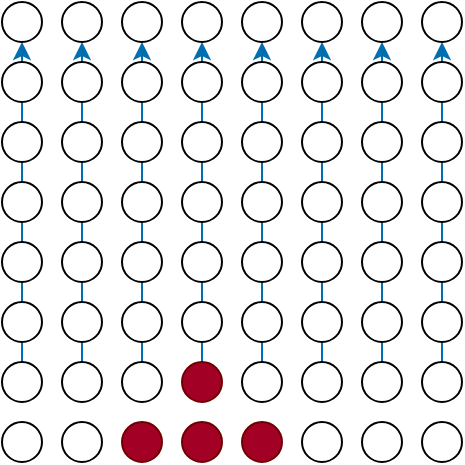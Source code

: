 <mxfile version="21.3.6" type="device">
  <diagram name="Página-1" id="A2tInzfGKNGtBLCJ4CH3">
    <mxGraphModel dx="388" dy="209" grid="1" gridSize="10" guides="1" tooltips="1" connect="1" arrows="1" fold="1" page="1" pageScale="1" pageWidth="827" pageHeight="1169" math="0" shadow="0">
      <root>
        <mxCell id="0" />
        <mxCell id="1" parent="0" />
        <mxCell id="CuuMhLuTAZU-JGKCB6XP-1" value="" style="ellipse;whiteSpace=wrap;html=1;aspect=fixed;" vertex="1" parent="1">
          <mxGeometry x="250" y="450" width="20" height="20" as="geometry" />
        </mxCell>
        <mxCell id="CuuMhLuTAZU-JGKCB6XP-2" value="" style="ellipse;whiteSpace=wrap;html=1;aspect=fixed;" vertex="1" parent="1">
          <mxGeometry x="280" y="450" width="20" height="20" as="geometry" />
        </mxCell>
        <mxCell id="CuuMhLuTAZU-JGKCB6XP-4" value="" style="ellipse;whiteSpace=wrap;html=1;aspect=fixed;fillColor=#a20025;fontColor=#ffffff;strokeColor=#6F0000;" vertex="1" parent="1">
          <mxGeometry x="310" y="450" width="20" height="20" as="geometry" />
        </mxCell>
        <mxCell id="CuuMhLuTAZU-JGKCB6XP-5" value="" style="ellipse;whiteSpace=wrap;html=1;aspect=fixed;fillColor=#a20025;fontColor=#ffffff;strokeColor=#6F0000;" vertex="1" parent="1">
          <mxGeometry x="340" y="450" width="20" height="20" as="geometry" />
        </mxCell>
        <mxCell id="CuuMhLuTAZU-JGKCB6XP-6" value="" style="ellipse;whiteSpace=wrap;html=1;aspect=fixed;fillColor=#a20025;fontColor=#ffffff;strokeColor=#6F0000;" vertex="1" parent="1">
          <mxGeometry x="370" y="450" width="20" height="20" as="geometry" />
        </mxCell>
        <mxCell id="CuuMhLuTAZU-JGKCB6XP-7" value="" style="ellipse;whiteSpace=wrap;html=1;aspect=fixed;" vertex="1" parent="1">
          <mxGeometry x="400" y="450" width="20" height="20" as="geometry" />
        </mxCell>
        <mxCell id="CuuMhLuTAZU-JGKCB6XP-8" value="" style="ellipse;whiteSpace=wrap;html=1;aspect=fixed;" vertex="1" parent="1">
          <mxGeometry x="430" y="450" width="20" height="20" as="geometry" />
        </mxCell>
        <mxCell id="CuuMhLuTAZU-JGKCB6XP-9" value="" style="ellipse;whiteSpace=wrap;html=1;aspect=fixed;" vertex="1" parent="1">
          <mxGeometry x="460" y="450" width="20" height="20" as="geometry" />
        </mxCell>
        <mxCell id="CuuMhLuTAZU-JGKCB6XP-103" style="edgeStyle=orthogonalEdgeStyle;rounded=0;orthogonalLoop=1;jettySize=auto;html=1;entryX=0.5;entryY=1;entryDx=0;entryDy=0;fillColor=#1ba1e2;strokeColor=#006EAF;" edge="1" parent="1" source="CuuMhLuTAZU-JGKCB6XP-10" target="CuuMhLuTAZU-JGKCB6XP-90">
          <mxGeometry relative="1" as="geometry" />
        </mxCell>
        <mxCell id="CuuMhLuTAZU-JGKCB6XP-10" value="" style="ellipse;whiteSpace=wrap;html=1;aspect=fixed;" vertex="1" parent="1">
          <mxGeometry x="250" y="420" width="20" height="20" as="geometry" />
        </mxCell>
        <mxCell id="CuuMhLuTAZU-JGKCB6XP-104" style="edgeStyle=orthogonalEdgeStyle;rounded=0;orthogonalLoop=1;jettySize=auto;html=1;entryX=0.5;entryY=1;entryDx=0;entryDy=0;fillColor=#1ba1e2;strokeColor=#006EAF;" edge="1" parent="1" source="CuuMhLuTAZU-JGKCB6XP-11" target="CuuMhLuTAZU-JGKCB6XP-91">
          <mxGeometry relative="1" as="geometry" />
        </mxCell>
        <mxCell id="CuuMhLuTAZU-JGKCB6XP-11" value="" style="ellipse;whiteSpace=wrap;html=1;aspect=fixed;" vertex="1" parent="1">
          <mxGeometry x="280" y="420" width="20" height="20" as="geometry" />
        </mxCell>
        <mxCell id="CuuMhLuTAZU-JGKCB6XP-105" style="edgeStyle=orthogonalEdgeStyle;rounded=0;orthogonalLoop=1;jettySize=auto;html=1;entryX=0.5;entryY=1;entryDx=0;entryDy=0;fillColor=#1ba1e2;strokeColor=#006EAF;" edge="1" parent="1" source="CuuMhLuTAZU-JGKCB6XP-12" target="CuuMhLuTAZU-JGKCB6XP-92">
          <mxGeometry relative="1" as="geometry" />
        </mxCell>
        <mxCell id="CuuMhLuTAZU-JGKCB6XP-12" value="" style="ellipse;whiteSpace=wrap;html=1;aspect=fixed;" vertex="1" parent="1">
          <mxGeometry x="310" y="420" width="20" height="20" as="geometry" />
        </mxCell>
        <mxCell id="CuuMhLuTAZU-JGKCB6XP-107" style="edgeStyle=orthogonalEdgeStyle;rounded=0;orthogonalLoop=1;jettySize=auto;html=1;entryX=0.5;entryY=1;entryDx=0;entryDy=0;fillColor=#1ba1e2;strokeColor=#006EAF;" edge="1" parent="1" source="CuuMhLuTAZU-JGKCB6XP-13" target="CuuMhLuTAZU-JGKCB6XP-93">
          <mxGeometry relative="1" as="geometry" />
        </mxCell>
        <mxCell id="CuuMhLuTAZU-JGKCB6XP-13" value="" style="ellipse;whiteSpace=wrap;html=1;aspect=fixed;fillColor=#a20025;fontColor=#ffffff;strokeColor=#6F0000;" vertex="1" parent="1">
          <mxGeometry x="340" y="420" width="20" height="20" as="geometry" />
        </mxCell>
        <mxCell id="CuuMhLuTAZU-JGKCB6XP-110" style="edgeStyle=orthogonalEdgeStyle;rounded=0;orthogonalLoop=1;jettySize=auto;html=1;entryX=0.5;entryY=1;entryDx=0;entryDy=0;fillColor=#1ba1e2;strokeColor=#006EAF;" edge="1" parent="1" source="CuuMhLuTAZU-JGKCB6XP-14" target="CuuMhLuTAZU-JGKCB6XP-94">
          <mxGeometry relative="1" as="geometry" />
        </mxCell>
        <mxCell id="CuuMhLuTAZU-JGKCB6XP-14" value="" style="ellipse;whiteSpace=wrap;html=1;aspect=fixed;" vertex="1" parent="1">
          <mxGeometry x="370" y="420" width="20" height="20" as="geometry" />
        </mxCell>
        <mxCell id="CuuMhLuTAZU-JGKCB6XP-111" style="edgeStyle=orthogonalEdgeStyle;rounded=0;orthogonalLoop=1;jettySize=auto;html=1;entryX=0.5;entryY=1;entryDx=0;entryDy=0;fillColor=#1ba1e2;strokeColor=#006EAF;" edge="1" parent="1" source="CuuMhLuTAZU-JGKCB6XP-15" target="CuuMhLuTAZU-JGKCB6XP-95">
          <mxGeometry relative="1" as="geometry" />
        </mxCell>
        <mxCell id="CuuMhLuTAZU-JGKCB6XP-15" value="" style="ellipse;whiteSpace=wrap;html=1;aspect=fixed;" vertex="1" parent="1">
          <mxGeometry x="400" y="420" width="20" height="20" as="geometry" />
        </mxCell>
        <mxCell id="CuuMhLuTAZU-JGKCB6XP-112" style="edgeStyle=orthogonalEdgeStyle;rounded=0;orthogonalLoop=1;jettySize=auto;html=1;entryX=0.5;entryY=1;entryDx=0;entryDy=0;fillColor=#1ba1e2;strokeColor=#006EAF;" edge="1" parent="1" source="CuuMhLuTAZU-JGKCB6XP-16" target="CuuMhLuTAZU-JGKCB6XP-96">
          <mxGeometry relative="1" as="geometry" />
        </mxCell>
        <mxCell id="CuuMhLuTAZU-JGKCB6XP-16" value="" style="ellipse;whiteSpace=wrap;html=1;aspect=fixed;" vertex="1" parent="1">
          <mxGeometry x="430" y="420" width="20" height="20" as="geometry" />
        </mxCell>
        <mxCell id="CuuMhLuTAZU-JGKCB6XP-118" style="edgeStyle=orthogonalEdgeStyle;rounded=0;orthogonalLoop=1;jettySize=auto;html=1;entryX=0.5;entryY=1;entryDx=0;entryDy=0;fillColor=#1ba1e2;strokeColor=#006EAF;" edge="1" parent="1" source="CuuMhLuTAZU-JGKCB6XP-17" target="CuuMhLuTAZU-JGKCB6XP-97">
          <mxGeometry relative="1" as="geometry" />
        </mxCell>
        <mxCell id="CuuMhLuTAZU-JGKCB6XP-17" value="" style="ellipse;whiteSpace=wrap;html=1;aspect=fixed;" vertex="1" parent="1">
          <mxGeometry x="460" y="420" width="20" height="20" as="geometry" />
        </mxCell>
        <mxCell id="CuuMhLuTAZU-JGKCB6XP-18" value="" style="ellipse;whiteSpace=wrap;html=1;aspect=fixed;" vertex="1" parent="1">
          <mxGeometry x="250" y="390" width="20" height="20" as="geometry" />
        </mxCell>
        <mxCell id="CuuMhLuTAZU-JGKCB6XP-19" value="" style="ellipse;whiteSpace=wrap;html=1;aspect=fixed;" vertex="1" parent="1">
          <mxGeometry x="280" y="390" width="20" height="20" as="geometry" />
        </mxCell>
        <mxCell id="CuuMhLuTAZU-JGKCB6XP-20" value="" style="ellipse;whiteSpace=wrap;html=1;aspect=fixed;" vertex="1" parent="1">
          <mxGeometry x="310" y="390" width="20" height="20" as="geometry" />
        </mxCell>
        <mxCell id="CuuMhLuTAZU-JGKCB6XP-21" value="" style="ellipse;whiteSpace=wrap;html=1;aspect=fixed;" vertex="1" parent="1">
          <mxGeometry x="340" y="390" width="20" height="20" as="geometry" />
        </mxCell>
        <mxCell id="CuuMhLuTAZU-JGKCB6XP-22" value="" style="ellipse;whiteSpace=wrap;html=1;aspect=fixed;" vertex="1" parent="1">
          <mxGeometry x="370" y="390" width="20" height="20" as="geometry" />
        </mxCell>
        <mxCell id="CuuMhLuTAZU-JGKCB6XP-23" value="" style="ellipse;whiteSpace=wrap;html=1;aspect=fixed;strokeColor=default;" vertex="1" parent="1">
          <mxGeometry x="400" y="390" width="20" height="20" as="geometry" />
        </mxCell>
        <mxCell id="CuuMhLuTAZU-JGKCB6XP-24" value="" style="ellipse;whiteSpace=wrap;html=1;aspect=fixed;" vertex="1" parent="1">
          <mxGeometry x="430" y="390" width="20" height="20" as="geometry" />
        </mxCell>
        <mxCell id="CuuMhLuTAZU-JGKCB6XP-25" value="" style="ellipse;whiteSpace=wrap;html=1;aspect=fixed;" vertex="1" parent="1">
          <mxGeometry x="460" y="390" width="20" height="20" as="geometry" />
        </mxCell>
        <mxCell id="CuuMhLuTAZU-JGKCB6XP-26" value="" style="ellipse;whiteSpace=wrap;html=1;aspect=fixed;" vertex="1" parent="1">
          <mxGeometry x="250" y="360" width="20" height="20" as="geometry" />
        </mxCell>
        <mxCell id="CuuMhLuTAZU-JGKCB6XP-27" value="" style="ellipse;whiteSpace=wrap;html=1;aspect=fixed;" vertex="1" parent="1">
          <mxGeometry x="280" y="360" width="20" height="20" as="geometry" />
        </mxCell>
        <mxCell id="CuuMhLuTAZU-JGKCB6XP-28" value="" style="ellipse;whiteSpace=wrap;html=1;aspect=fixed;" vertex="1" parent="1">
          <mxGeometry x="310" y="360" width="20" height="20" as="geometry" />
        </mxCell>
        <mxCell id="CuuMhLuTAZU-JGKCB6XP-29" value="" style="ellipse;whiteSpace=wrap;html=1;aspect=fixed;" vertex="1" parent="1">
          <mxGeometry x="340" y="360" width="20" height="20" as="geometry" />
        </mxCell>
        <mxCell id="CuuMhLuTAZU-JGKCB6XP-30" value="" style="ellipse;whiteSpace=wrap;html=1;aspect=fixed;" vertex="1" parent="1">
          <mxGeometry x="370" y="360" width="20" height="20" as="geometry" />
        </mxCell>
        <mxCell id="CuuMhLuTAZU-JGKCB6XP-31" value="" style="ellipse;whiteSpace=wrap;html=1;aspect=fixed;" vertex="1" parent="1">
          <mxGeometry x="400" y="360" width="20" height="20" as="geometry" />
        </mxCell>
        <mxCell id="CuuMhLuTAZU-JGKCB6XP-32" value="" style="ellipse;whiteSpace=wrap;html=1;aspect=fixed;" vertex="1" parent="1">
          <mxGeometry x="430" y="360" width="20" height="20" as="geometry" />
        </mxCell>
        <mxCell id="CuuMhLuTAZU-JGKCB6XP-33" value="" style="ellipse;whiteSpace=wrap;html=1;aspect=fixed;" vertex="1" parent="1">
          <mxGeometry x="460" y="360" width="20" height="20" as="geometry" />
        </mxCell>
        <mxCell id="CuuMhLuTAZU-JGKCB6XP-66" value="" style="ellipse;whiteSpace=wrap;html=1;aspect=fixed;" vertex="1" parent="1">
          <mxGeometry x="250" y="330" width="20" height="20" as="geometry" />
        </mxCell>
        <mxCell id="CuuMhLuTAZU-JGKCB6XP-67" value="" style="ellipse;whiteSpace=wrap;html=1;aspect=fixed;" vertex="1" parent="1">
          <mxGeometry x="280" y="330" width="20" height="20" as="geometry" />
        </mxCell>
        <mxCell id="CuuMhLuTAZU-JGKCB6XP-68" value="" style="ellipse;whiteSpace=wrap;html=1;aspect=fixed;" vertex="1" parent="1">
          <mxGeometry x="310" y="330" width="20" height="20" as="geometry" />
        </mxCell>
        <mxCell id="CuuMhLuTAZU-JGKCB6XP-69" value="" style="ellipse;whiteSpace=wrap;html=1;aspect=fixed;" vertex="1" parent="1">
          <mxGeometry x="340" y="330" width="20" height="20" as="geometry" />
        </mxCell>
        <mxCell id="CuuMhLuTAZU-JGKCB6XP-70" value="" style="ellipse;whiteSpace=wrap;html=1;aspect=fixed;" vertex="1" parent="1">
          <mxGeometry x="370" y="330" width="20" height="20" as="geometry" />
        </mxCell>
        <mxCell id="CuuMhLuTAZU-JGKCB6XP-71" value="" style="ellipse;whiteSpace=wrap;html=1;aspect=fixed;" vertex="1" parent="1">
          <mxGeometry x="400" y="330" width="20" height="20" as="geometry" />
        </mxCell>
        <mxCell id="CuuMhLuTAZU-JGKCB6XP-72" value="" style="ellipse;whiteSpace=wrap;html=1;aspect=fixed;" vertex="1" parent="1">
          <mxGeometry x="430" y="330" width="20" height="20" as="geometry" />
        </mxCell>
        <mxCell id="CuuMhLuTAZU-JGKCB6XP-73" value="" style="ellipse;whiteSpace=wrap;html=1;aspect=fixed;" vertex="1" parent="1">
          <mxGeometry x="460" y="330" width="20" height="20" as="geometry" />
        </mxCell>
        <mxCell id="CuuMhLuTAZU-JGKCB6XP-74" value="" style="ellipse;whiteSpace=wrap;html=1;aspect=fixed;" vertex="1" parent="1">
          <mxGeometry x="250" y="300" width="20" height="20" as="geometry" />
        </mxCell>
        <mxCell id="CuuMhLuTAZU-JGKCB6XP-75" value="" style="ellipse;whiteSpace=wrap;html=1;aspect=fixed;" vertex="1" parent="1">
          <mxGeometry x="280" y="300" width="20" height="20" as="geometry" />
        </mxCell>
        <mxCell id="CuuMhLuTAZU-JGKCB6XP-76" value="" style="ellipse;whiteSpace=wrap;html=1;aspect=fixed;" vertex="1" parent="1">
          <mxGeometry x="310" y="300" width="20" height="20" as="geometry" />
        </mxCell>
        <mxCell id="CuuMhLuTAZU-JGKCB6XP-77" value="" style="ellipse;whiteSpace=wrap;html=1;aspect=fixed;" vertex="1" parent="1">
          <mxGeometry x="340" y="300" width="20" height="20" as="geometry" />
        </mxCell>
        <mxCell id="CuuMhLuTAZU-JGKCB6XP-78" value="" style="ellipse;whiteSpace=wrap;html=1;aspect=fixed;" vertex="1" parent="1">
          <mxGeometry x="370" y="300" width="20" height="20" as="geometry" />
        </mxCell>
        <mxCell id="CuuMhLuTAZU-JGKCB6XP-79" value="" style="ellipse;whiteSpace=wrap;html=1;aspect=fixed;" vertex="1" parent="1">
          <mxGeometry x="400" y="300" width="20" height="20" as="geometry" />
        </mxCell>
        <mxCell id="CuuMhLuTAZU-JGKCB6XP-80" value="" style="ellipse;whiteSpace=wrap;html=1;aspect=fixed;" vertex="1" parent="1">
          <mxGeometry x="430" y="300" width="20" height="20" as="geometry" />
        </mxCell>
        <mxCell id="CuuMhLuTAZU-JGKCB6XP-81" value="" style="ellipse;whiteSpace=wrap;html=1;aspect=fixed;" vertex="1" parent="1">
          <mxGeometry x="460" y="300" width="20" height="20" as="geometry" />
        </mxCell>
        <mxCell id="CuuMhLuTAZU-JGKCB6XP-82" value="" style="ellipse;whiteSpace=wrap;html=1;aspect=fixed;" vertex="1" parent="1">
          <mxGeometry x="250" y="270" width="20" height="20" as="geometry" />
        </mxCell>
        <mxCell id="CuuMhLuTAZU-JGKCB6XP-83" value="" style="ellipse;whiteSpace=wrap;html=1;aspect=fixed;" vertex="1" parent="1">
          <mxGeometry x="280" y="270" width="20" height="20" as="geometry" />
        </mxCell>
        <mxCell id="CuuMhLuTAZU-JGKCB6XP-84" value="" style="ellipse;whiteSpace=wrap;html=1;aspect=fixed;" vertex="1" parent="1">
          <mxGeometry x="310" y="270" width="20" height="20" as="geometry" />
        </mxCell>
        <mxCell id="CuuMhLuTAZU-JGKCB6XP-85" value="" style="ellipse;whiteSpace=wrap;html=1;aspect=fixed;" vertex="1" parent="1">
          <mxGeometry x="340" y="270" width="20" height="20" as="geometry" />
        </mxCell>
        <mxCell id="CuuMhLuTAZU-JGKCB6XP-86" value="" style="ellipse;whiteSpace=wrap;html=1;aspect=fixed;" vertex="1" parent="1">
          <mxGeometry x="370" y="270" width="20" height="20" as="geometry" />
        </mxCell>
        <mxCell id="CuuMhLuTAZU-JGKCB6XP-87" value="" style="ellipse;whiteSpace=wrap;html=1;aspect=fixed;" vertex="1" parent="1">
          <mxGeometry x="400" y="270" width="20" height="20" as="geometry" />
        </mxCell>
        <mxCell id="CuuMhLuTAZU-JGKCB6XP-88" value="" style="ellipse;whiteSpace=wrap;html=1;aspect=fixed;" vertex="1" parent="1">
          <mxGeometry x="430" y="270" width="20" height="20" as="geometry" />
        </mxCell>
        <mxCell id="CuuMhLuTAZU-JGKCB6XP-89" value="" style="ellipse;whiteSpace=wrap;html=1;aspect=fixed;" vertex="1" parent="1">
          <mxGeometry x="460" y="270" width="20" height="20" as="geometry" />
        </mxCell>
        <mxCell id="CuuMhLuTAZU-JGKCB6XP-90" value="" style="ellipse;whiteSpace=wrap;html=1;aspect=fixed;" vertex="1" parent="1">
          <mxGeometry x="250" y="240" width="20" height="20" as="geometry" />
        </mxCell>
        <mxCell id="CuuMhLuTAZU-JGKCB6XP-91" value="" style="ellipse;whiteSpace=wrap;html=1;aspect=fixed;" vertex="1" parent="1">
          <mxGeometry x="280" y="240" width="20" height="20" as="geometry" />
        </mxCell>
        <mxCell id="CuuMhLuTAZU-JGKCB6XP-92" value="" style="ellipse;whiteSpace=wrap;html=1;aspect=fixed;" vertex="1" parent="1">
          <mxGeometry x="310" y="240" width="20" height="20" as="geometry" />
        </mxCell>
        <mxCell id="CuuMhLuTAZU-JGKCB6XP-93" value="" style="ellipse;whiteSpace=wrap;html=1;aspect=fixed;" vertex="1" parent="1">
          <mxGeometry x="340" y="240" width="20" height="20" as="geometry" />
        </mxCell>
        <mxCell id="CuuMhLuTAZU-JGKCB6XP-94" value="" style="ellipse;whiteSpace=wrap;html=1;aspect=fixed;" vertex="1" parent="1">
          <mxGeometry x="370" y="240" width="20" height="20" as="geometry" />
        </mxCell>
        <mxCell id="CuuMhLuTAZU-JGKCB6XP-95" value="" style="ellipse;whiteSpace=wrap;html=1;aspect=fixed;" vertex="1" parent="1">
          <mxGeometry x="400" y="240" width="20" height="20" as="geometry" />
        </mxCell>
        <mxCell id="CuuMhLuTAZU-JGKCB6XP-96" value="" style="ellipse;whiteSpace=wrap;html=1;aspect=fixed;" vertex="1" parent="1">
          <mxGeometry x="430" y="240" width="20" height="20" as="geometry" />
        </mxCell>
        <mxCell id="CuuMhLuTAZU-JGKCB6XP-97" value="" style="ellipse;whiteSpace=wrap;html=1;aspect=fixed;" vertex="1" parent="1">
          <mxGeometry x="460" y="240" width="20" height="20" as="geometry" />
        </mxCell>
      </root>
    </mxGraphModel>
  </diagram>
</mxfile>
